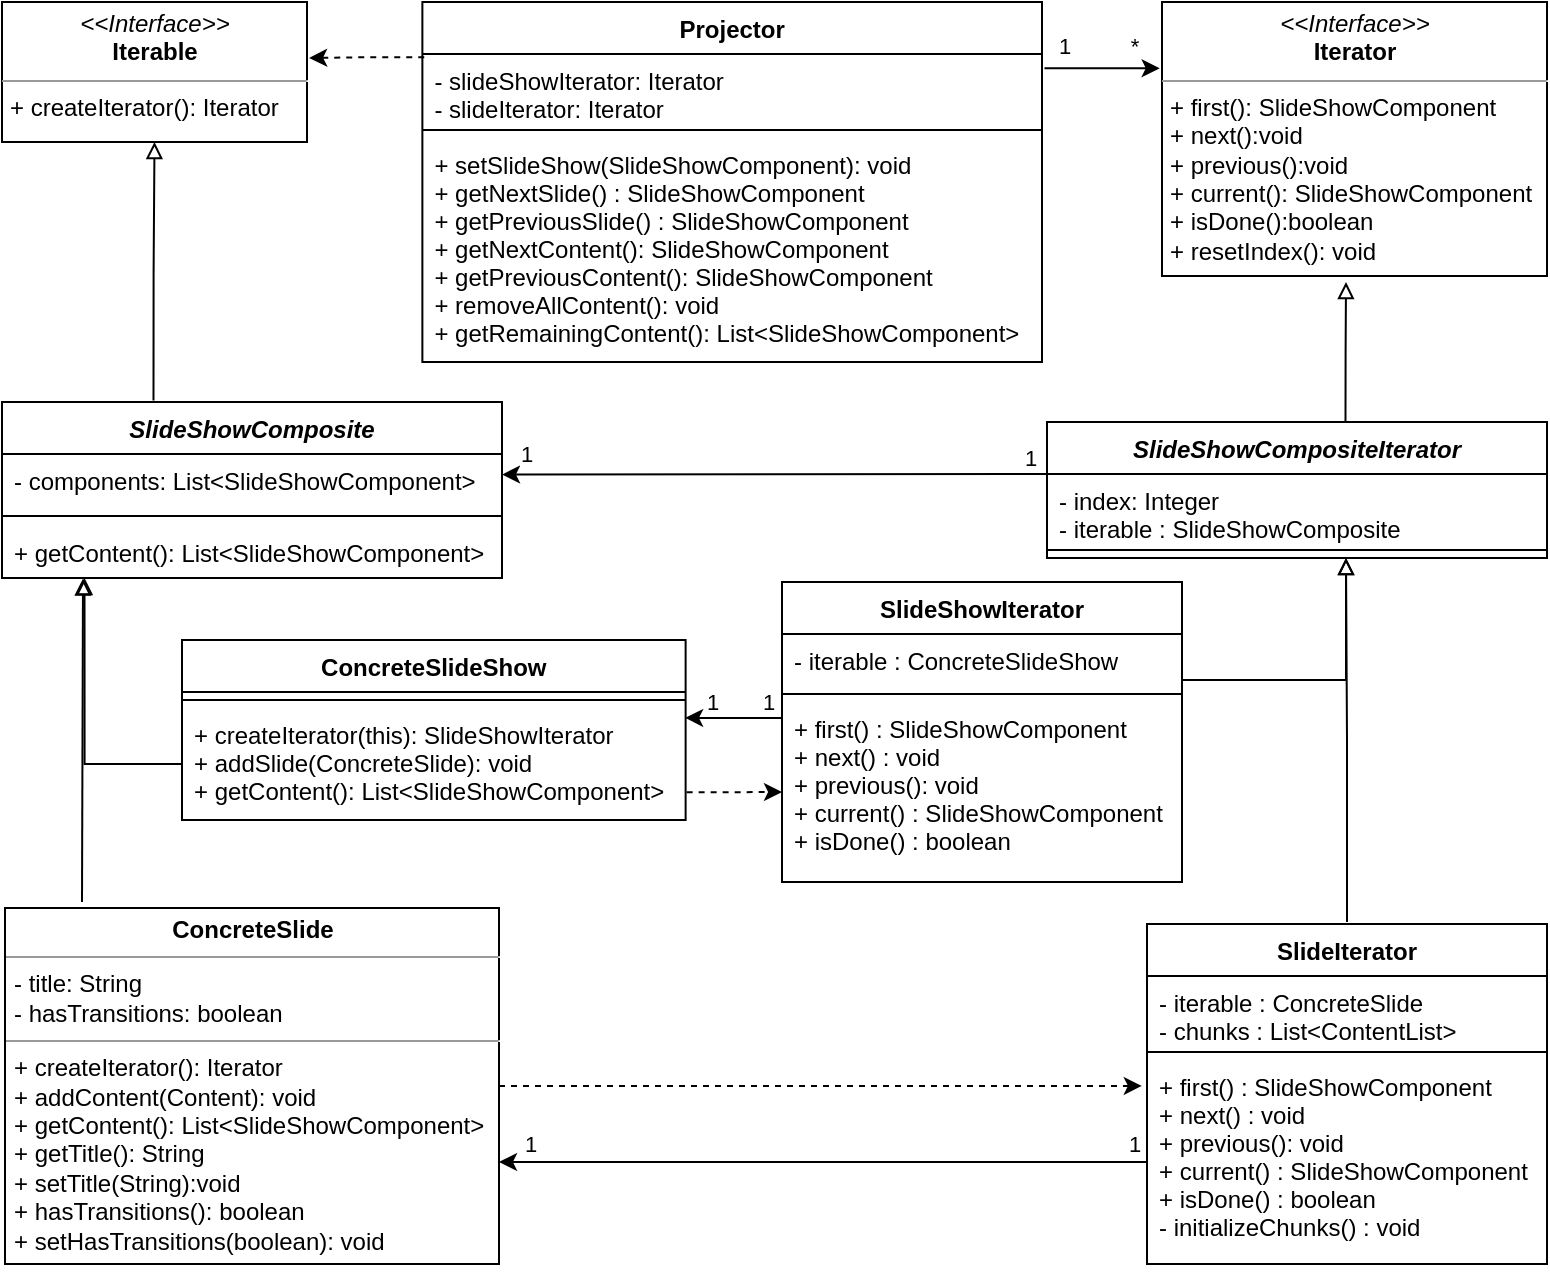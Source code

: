 <mxfile version="20.5.1" type="device"><diagram id="nu0h5G_7HWd4oN_Bfrd5" name="Page-1"><mxGraphModel dx="1821" dy="897" grid="1" gridSize="10" guides="1" tooltips="1" connect="1" arrows="1" fold="1" page="1" pageScale="1" pageWidth="1654" pageHeight="2336" math="0" shadow="0"><root><mxCell id="0"/><mxCell id="1" parent="0"/><mxCell id="w4Eiay8KkTctyFGp3cBa-47" value="SlideShowIterator" style="swimlane;fontStyle=1;align=center;verticalAlign=top;childLayout=stackLayout;horizontal=1;startSize=26;horizontalStack=0;resizeParent=1;resizeParentMax=0;resizeLast=0;collapsible=1;marginBottom=0;" vertex="1" parent="1"><mxGeometry x="1070" y="310" width="200" height="150" as="geometry"/></mxCell><mxCell id="w4Eiay8KkTctyFGp3cBa-48" value="- iterable : ConcreteSlideShow" style="text;strokeColor=none;fillColor=none;align=left;verticalAlign=top;spacingLeft=4;spacingRight=4;overflow=hidden;rotatable=0;points=[[0,0.5],[1,0.5]];portConstraint=eastwest;" vertex="1" parent="w4Eiay8KkTctyFGp3cBa-47"><mxGeometry y="26" width="200" height="26" as="geometry"/></mxCell><mxCell id="w4Eiay8KkTctyFGp3cBa-49" value="" style="line;strokeWidth=1;fillColor=none;align=left;verticalAlign=middle;spacingTop=-1;spacingLeft=3;spacingRight=3;rotatable=0;labelPosition=right;points=[];portConstraint=eastwest;strokeColor=inherit;" vertex="1" parent="w4Eiay8KkTctyFGp3cBa-47"><mxGeometry y="52" width="200" height="8" as="geometry"/></mxCell><mxCell id="w4Eiay8KkTctyFGp3cBa-50" value="+ first() : SlideShowComponent&#10;+ next() : void&#10;+ previous(): void&#10;+ current() : SlideShowComponent&#10;+ isDone() : boolean" style="text;strokeColor=none;fillColor=none;align=left;verticalAlign=top;spacingLeft=4;spacingRight=4;overflow=hidden;rotatable=0;points=[[0,0.5],[1,0.5]];portConstraint=eastwest;" vertex="1" parent="w4Eiay8KkTctyFGp3cBa-47"><mxGeometry y="60" width="200" height="90" as="geometry"/></mxCell><mxCell id="w4Eiay8KkTctyFGp3cBa-1" style="edgeStyle=orthogonalEdgeStyle;rounded=0;orthogonalLoop=1;jettySize=auto;html=1;startArrow=none;startFill=0;endArrow=block;endFill=0;entryX=0.5;entryY=1;entryDx=0;entryDy=0;exitX=0.303;exitY=-0.008;exitDx=0;exitDy=0;exitPerimeter=0;" edge="1" parent="1" source="w4Eiay8KkTctyFGp3cBa-51" target="w4Eiay8KkTctyFGp3cBa-25"><mxGeometry relative="1" as="geometry"><mxPoint x="848.19" y="118" as="targetPoint"/><mxPoint x="690.625" y="151" as="sourcePoint"/></mxGeometry></mxCell><mxCell id="w4Eiay8KkTctyFGp3cBa-17" value="" style="edgeStyle=orthogonalEdgeStyle;rounded=0;orthogonalLoop=1;jettySize=auto;html=1;endArrow=classic;endFill=1;exitX=1.004;exitY=0.209;exitDx=0;exitDy=0;exitPerimeter=0;entryX=-0.006;entryY=0.242;entryDx=0;entryDy=0;entryPerimeter=0;" edge="1" parent="1" source="w4Eiay8KkTctyFGp3cBa-22" target="w4Eiay8KkTctyFGp3cBa-26"><mxGeometry x="-0.868" y="4" relative="1" as="geometry"><mxPoint x="1170" y="74.81" as="sourcePoint"/><mxPoint x="1236" y="73" as="targetPoint"/><mxPoint as="offset"/><Array as="points"><mxPoint x="1220" y="53"/><mxPoint x="1220" y="53"/></Array></mxGeometry></mxCell><mxCell id="w4Eiay8KkTctyFGp3cBa-18" value="*" style="edgeLabel;html=1;align=center;verticalAlign=middle;resizable=0;points=[];" vertex="1" connectable="0" parent="w4Eiay8KkTctyFGp3cBa-17"><mxGeometry x="0.733" y="-1" relative="1" as="geometry"><mxPoint x="-5" y="-12" as="offset"/></mxGeometry></mxCell><mxCell id="w4Eiay8KkTctyFGp3cBa-19" value="1" style="edgeLabel;html=1;align=center;verticalAlign=middle;resizable=0;points=[];" vertex="1" connectable="0" parent="w4Eiay8KkTctyFGp3cBa-17"><mxGeometry x="-0.484" y="1" relative="1" as="geometry"><mxPoint x="-5" y="-10" as="offset"/></mxGeometry></mxCell><mxCell id="w4Eiay8KkTctyFGp3cBa-20" style="edgeStyle=orthogonalEdgeStyle;rounded=0;orthogonalLoop=1;jettySize=auto;html=1;entryX=1.007;entryY=0.4;entryDx=0;entryDy=0;entryPerimeter=0;endArrow=classic;endFill=1;dashed=1;exitX=0.003;exitY=0.048;exitDx=0;exitDy=0;exitPerimeter=0;" edge="1" parent="1" source="w4Eiay8KkTctyFGp3cBa-22" target="w4Eiay8KkTctyFGp3cBa-25"><mxGeometry relative="1" as="geometry"/></mxCell><mxCell id="w4Eiay8KkTctyFGp3cBa-21" value="Projector" style="swimlane;fontStyle=1;align=center;verticalAlign=top;childLayout=stackLayout;horizontal=1;startSize=26;horizontalStack=0;resizeParent=1;resizeParentMax=0;resizeLast=0;collapsible=1;marginBottom=0;" vertex="1" parent="1"><mxGeometry x="890.19" y="20" width="309.81" height="180" as="geometry"/></mxCell><mxCell id="w4Eiay8KkTctyFGp3cBa-22" value="- slideShowIterator: Iterator&#10;- slideIterator: Iterator" style="text;strokeColor=none;fillColor=none;align=left;verticalAlign=top;spacingLeft=4;spacingRight=4;overflow=hidden;rotatable=0;points=[[0,0.5],[1,0.5]];portConstraint=eastwest;" vertex="1" parent="w4Eiay8KkTctyFGp3cBa-21"><mxGeometry y="26" width="309.81" height="34" as="geometry"/></mxCell><mxCell id="w4Eiay8KkTctyFGp3cBa-23" value="" style="line;strokeWidth=1;fillColor=none;align=left;verticalAlign=middle;spacingTop=-1;spacingLeft=3;spacingRight=3;rotatable=0;labelPosition=right;points=[];portConstraint=eastwest;strokeColor=inherit;" vertex="1" parent="w4Eiay8KkTctyFGp3cBa-21"><mxGeometry y="60" width="309.81" height="8" as="geometry"/></mxCell><mxCell id="w4Eiay8KkTctyFGp3cBa-24" value="+ setSlideShow(SlideShowComponent): void&#10;+ getNextSlide() : SlideShowComponent&#10;+ getPreviousSlide() : SlideShowComponent&#10;+ getNextContent(): SlideShowComponent&#10;+ getPreviousContent(): SlideShowComponent&#10;+ removeAllContent(): void&#10;+ getRemainingContent(): List&lt;SlideShowComponent&gt;" style="text;strokeColor=none;fillColor=none;align=left;verticalAlign=top;spacingLeft=4;spacingRight=4;overflow=hidden;rotatable=0;points=[[0,0.5],[1,0.5]];portConstraint=eastwest;" vertex="1" parent="w4Eiay8KkTctyFGp3cBa-21"><mxGeometry y="68" width="309.81" height="112" as="geometry"/></mxCell><mxCell id="w4Eiay8KkTctyFGp3cBa-25" value="&lt;p style=&quot;margin:0px;margin-top:4px;text-align:center;&quot;&gt;&lt;i&gt;&amp;lt;&amp;lt;Interface&amp;gt;&amp;gt;&lt;/i&gt;&lt;br&gt;&lt;b&gt;Iterable&lt;/b&gt;&lt;/p&gt;&lt;hr size=&quot;1&quot;&gt;&lt;p style=&quot;margin:0px;margin-left:4px;&quot;&gt;+ createIterator(): Iterator&lt;/p&gt;&lt;p style=&quot;margin:0px;margin-left:4px;&quot;&gt;&lt;br&gt;&lt;/p&gt;" style="verticalAlign=top;align=left;overflow=fill;fontSize=12;fontFamily=Helvetica;html=1;" vertex="1" parent="1"><mxGeometry x="680" y="20" width="152.5" height="70" as="geometry"/></mxCell><mxCell id="w4Eiay8KkTctyFGp3cBa-26" value="&lt;p style=&quot;margin:0px;margin-top:4px;text-align:center;&quot;&gt;&lt;i&gt;&amp;lt;&amp;lt;Interface&amp;gt;&amp;gt;&lt;/i&gt;&lt;br&gt;&lt;b&gt;Iterator&lt;/b&gt;&lt;/p&gt;&lt;hr size=&quot;1&quot;&gt;&lt;p style=&quot;margin:0px;margin-left:4px;&quot;&gt;+ first(): SlideShowComponent&lt;br style=&quot;padding: 0px; margin: 0px;&quot;&gt;+ next():void&lt;/p&gt;&lt;p style=&quot;margin:0px;margin-left:4px;&quot;&gt;+ previous():void&lt;br style=&quot;padding: 0px; margin: 0px;&quot;&gt;+ current(): SlideShowComponent&lt;br style=&quot;padding: 0px; margin: 0px;&quot;&gt;+ isDone():boolean&lt;br&gt;&lt;/p&gt;&lt;p style=&quot;margin:0px;margin-left:4px;&quot;&gt;+ resetIndex(): void&lt;/p&gt;&lt;p style=&quot;margin:0px;margin-left:4px;&quot;&gt;&lt;br&gt;&lt;/p&gt;" style="verticalAlign=top;align=left;overflow=fill;fontSize=12;fontFamily=Helvetica;html=1;" vertex="1" parent="1"><mxGeometry x="1260" y="20" width="192.5" height="137" as="geometry"/></mxCell><mxCell id="w4Eiay8KkTctyFGp3cBa-27" style="edgeStyle=orthogonalEdgeStyle;rounded=0;orthogonalLoop=1;jettySize=auto;html=1;startArrow=none;startFill=0;endArrow=block;endFill=0;exitX=0.597;exitY=-0.001;exitDx=0;exitDy=0;exitPerimeter=0;" edge="1" parent="1" source="w4Eiay8KkTctyFGp3cBa-28"><mxGeometry relative="1" as="geometry"><mxPoint x="1352" y="160" as="targetPoint"/></mxGeometry></mxCell><mxCell id="w4Eiay8KkTctyFGp3cBa-28" value="SlideShowCompositeIterator" style="swimlane;fontStyle=3;align=center;verticalAlign=top;childLayout=stackLayout;horizontal=1;startSize=26;horizontalStack=0;resizeParent=1;resizeParentMax=0;resizeLast=0;collapsible=1;marginBottom=0;" vertex="1" parent="1"><mxGeometry x="1202.5" y="230" width="250" height="68" as="geometry"><mxRectangle x="1030" y="417" width="140" height="30" as="alternateBounds"/></mxGeometry></mxCell><mxCell id="w4Eiay8KkTctyFGp3cBa-29" value="- index: Integer&#10;- iterable : SlideShowComposite" style="text;strokeColor=none;fillColor=none;align=left;verticalAlign=top;spacingLeft=4;spacingRight=4;overflow=hidden;rotatable=0;points=[[0,0.5],[1,0.5]];portConstraint=eastwest;" vertex="1" parent="w4Eiay8KkTctyFGp3cBa-28"><mxGeometry y="26" width="250" height="34" as="geometry"/></mxCell><mxCell id="w4Eiay8KkTctyFGp3cBa-30" value="" style="line;strokeWidth=1;fillColor=none;align=left;verticalAlign=middle;spacingTop=-1;spacingLeft=3;spacingRight=3;rotatable=0;labelPosition=right;points=[];portConstraint=eastwest;strokeColor=inherit;" vertex="1" parent="w4Eiay8KkTctyFGp3cBa-28"><mxGeometry y="60" width="250" height="8" as="geometry"/></mxCell><mxCell id="w4Eiay8KkTctyFGp3cBa-31" style="edgeStyle=orthogonalEdgeStyle;rounded=0;orthogonalLoop=1;jettySize=auto;html=1;entryX=0.165;entryY=1.001;entryDx=0;entryDy=0;entryPerimeter=0;endArrow=block;endFill=0;exitX=0;exitY=0.5;exitDx=0;exitDy=0;" edge="1" parent="1" source="w4Eiay8KkTctyFGp3cBa-34" target="w4Eiay8KkTctyFGp3cBa-54"><mxGeometry relative="1" as="geometry"><mxPoint x="1200" y="531" as="sourcePoint"/><Array as="points"><mxPoint x="721" y="401"/></Array></mxGeometry></mxCell><mxCell id="w4Eiay8KkTctyFGp3cBa-65" style="edgeStyle=orthogonalEdgeStyle;rounded=0;orthogonalLoop=1;jettySize=auto;html=1;entryX=0;entryY=0.5;entryDx=0;entryDy=0;dashed=1;exitX=1.002;exitY=0.752;exitDx=0;exitDy=0;exitPerimeter=0;" edge="1" parent="1" source="w4Eiay8KkTctyFGp3cBa-34" target="w4Eiay8KkTctyFGp3cBa-50"><mxGeometry relative="1" as="geometry"/></mxCell><mxCell id="w4Eiay8KkTctyFGp3cBa-32" value="ConcreteSlideShow" style="swimlane;fontStyle=1;align=center;verticalAlign=top;childLayout=stackLayout;horizontal=1;startSize=26;horizontalStack=0;resizeParent=1;resizeParentMax=0;resizeLast=0;collapsible=1;marginBottom=0;" vertex="1" parent="1"><mxGeometry x="770" y="339" width="251.81" height="90" as="geometry"><mxRectangle x="860" y="859" width="150" height="30" as="alternateBounds"/></mxGeometry></mxCell><mxCell id="w4Eiay8KkTctyFGp3cBa-33" value="" style="line;strokeWidth=1;fillColor=none;align=left;verticalAlign=middle;spacingTop=-1;spacingLeft=3;spacingRight=3;rotatable=0;labelPosition=right;points=[];portConstraint=eastwest;strokeColor=inherit;" vertex="1" parent="w4Eiay8KkTctyFGp3cBa-32"><mxGeometry y="26" width="251.81" height="8" as="geometry"/></mxCell><mxCell id="w4Eiay8KkTctyFGp3cBa-34" value="+ createIterator(this): SlideShowIterator&#10;+ addSlide(ConcreteSlide): void&#10;+ getContent(): List&lt;SlideShowComponent&gt; " style="text;strokeColor=none;fillColor=none;align=left;verticalAlign=top;spacingLeft=4;spacingRight=4;overflow=hidden;rotatable=0;points=[[0,0.5],[1,0.5]];portConstraint=eastwest;" vertex="1" parent="w4Eiay8KkTctyFGp3cBa-32"><mxGeometry y="34" width="251.81" height="56" as="geometry"/></mxCell><mxCell id="w4Eiay8KkTctyFGp3cBa-36" style="edgeStyle=orthogonalEdgeStyle;rounded=0;orthogonalLoop=1;jettySize=auto;html=1;endArrow=classic;endFill=1;entryX=0.999;entryY=0.088;entryDx=0;entryDy=0;entryPerimeter=0;exitX=0.002;exitY=0.089;exitDx=0;exitDy=0;exitPerimeter=0;" edge="1" parent="1" source="w4Eiay8KkTctyFGp3cBa-50" target="w4Eiay8KkTctyFGp3cBa-34"><mxGeometry relative="1" as="geometry"><mxPoint x="1110" y="390" as="sourcePoint"/><Array as="points"/><mxPoint x="1334" y="534" as="targetPoint"/></mxGeometry></mxCell><mxCell id="w4Eiay8KkTctyFGp3cBa-37" value="1" style="edgeLabel;html=1;align=center;verticalAlign=middle;resizable=0;points=[];" vertex="1" connectable="0" parent="w4Eiay8KkTctyFGp3cBa-36"><mxGeometry x="-0.822" y="1" relative="1" as="geometry"><mxPoint x="-3" y="-9" as="offset"/></mxGeometry></mxCell><mxCell id="w4Eiay8KkTctyFGp3cBa-38" value="1" style="edgeLabel;html=1;align=center;verticalAlign=middle;resizable=0;points=[];" vertex="1" connectable="0" parent="w4Eiay8KkTctyFGp3cBa-36"><mxGeometry x="0.655" relative="1" as="geometry"><mxPoint x="5" y="-8" as="offset"/></mxGeometry></mxCell><mxCell id="w4Eiay8KkTctyFGp3cBa-39" style="edgeStyle=orthogonalEdgeStyle;rounded=0;orthogonalLoop=1;jettySize=auto;html=1;entryX=0.598;entryY=1;entryDx=0;entryDy=0;endArrow=block;endFill=0;entryPerimeter=0;exitX=0.999;exitY=0.886;exitDx=0;exitDy=0;exitPerimeter=0;" edge="1" parent="1" source="w4Eiay8KkTctyFGp3cBa-48" target="w4Eiay8KkTctyFGp3cBa-30"><mxGeometry relative="1" as="geometry"><mxPoint x="1350" y="330" as="sourcePoint"/><Array as="points"><mxPoint x="1352" y="359"/></Array></mxGeometry></mxCell><mxCell id="w4Eiay8KkTctyFGp3cBa-40" style="edgeStyle=orthogonalEdgeStyle;rounded=0;orthogonalLoop=1;jettySize=auto;html=1;startArrow=none;startFill=0;endArrow=classic;endFill=1;entryX=1;entryY=0.395;entryDx=0;entryDy=0;entryPerimeter=0;" edge="1" parent="1" target="w4Eiay8KkTctyFGp3cBa-52"><mxGeometry relative="1" as="geometry"><mxPoint x="1202" y="256" as="sourcePoint"/><mxPoint x="1020" y="240" as="targetPoint"/><Array as="points"><mxPoint x="1202" y="256"/></Array></mxGeometry></mxCell><mxCell id="w4Eiay8KkTctyFGp3cBa-41" value="1" style="edgeLabel;html=1;align=center;verticalAlign=middle;resizable=0;points=[];" vertex="1" connectable="0" parent="w4Eiay8KkTctyFGp3cBa-40"><mxGeometry x="-0.883" y="-2" relative="1" as="geometry"><mxPoint x="8" y="-6" as="offset"/></mxGeometry></mxCell><mxCell id="w4Eiay8KkTctyFGp3cBa-42" value="1" style="edgeLabel;html=1;align=center;verticalAlign=middle;resizable=0;points=[];" vertex="1" connectable="0" parent="w4Eiay8KkTctyFGp3cBa-40"><mxGeometry x="0.865" y="-2" relative="1" as="geometry"><mxPoint x="-7" y="-9" as="offset"/></mxGeometry></mxCell><mxCell id="w4Eiay8KkTctyFGp3cBa-45" style="edgeStyle=orthogonalEdgeStyle;rounded=0;orthogonalLoop=1;jettySize=auto;html=1;entryX=0.162;entryY=1.008;entryDx=0;entryDy=0;endArrow=block;endFill=0;entryPerimeter=0;" edge="1" parent="1" target="w4Eiay8KkTctyFGp3cBa-54"><mxGeometry relative="1" as="geometry"><mxPoint x="720" y="470" as="sourcePoint"/></mxGeometry></mxCell><mxCell id="w4Eiay8KkTctyFGp3cBa-64" style="edgeStyle=orthogonalEdgeStyle;rounded=0;orthogonalLoop=1;jettySize=auto;html=1;entryX=-0.013;entryY=0.127;entryDx=0;entryDy=0;entryPerimeter=0;dashed=1;" edge="1" parent="1" source="w4Eiay8KkTctyFGp3cBa-46" target="w4Eiay8KkTctyFGp3cBa-62"><mxGeometry relative="1" as="geometry"/></mxCell><mxCell id="w4Eiay8KkTctyFGp3cBa-46" value="&lt;p style=&quot;margin:0px;margin-top:4px;text-align:center;&quot;&gt;&lt;b&gt;ConcreteSlide&lt;/b&gt;&lt;/p&gt;&lt;hr size=&quot;1&quot;&gt;&lt;p style=&quot;margin:0px;margin-left:4px;&quot;&gt;- title: String&lt;/p&gt;&lt;p style=&quot;margin:0px;margin-left:4px;&quot;&gt;- hasTransitions: boolean&lt;/p&gt;&lt;hr size=&quot;1&quot;&gt;&lt;p style=&quot;margin: 0px 0px 0px 4px;&quot;&gt;+ createIterator(): Iterator&lt;/p&gt;&lt;p style=&quot;margin:0px;margin-left:4px;&quot;&gt;+ addContent(Content): void&lt;/p&gt;&lt;p style=&quot;margin:0px;margin-left:4px;&quot;&gt;+ getContent(): List&amp;lt;SlideShowComponent&amp;gt;&lt;br&gt;&lt;/p&gt;&lt;p style=&quot;margin:0px;margin-left:4px;&quot;&gt;&lt;span style=&quot;background-color: initial;&quot;&gt;+ getTitle(): String&lt;/span&gt;&lt;br&gt;&lt;/p&gt;&lt;p style=&quot;margin:0px;margin-left:4px;&quot;&gt;&lt;span style=&quot;background-color: initial;&quot;&gt;+ setTitle(String):void&lt;/span&gt;&lt;/p&gt;&lt;p style=&quot;margin:0px;margin-left:4px;&quot;&gt;&lt;span style=&quot;background-color: initial;&quot;&gt;+ hasTransitions(): boolean&lt;/span&gt;&lt;/p&gt;&lt;p style=&quot;margin:0px;margin-left:4px;&quot;&gt;&lt;span style=&quot;background-color: initial;&quot;&gt;+ setHasTransitions(boolean): void&lt;/span&gt;&lt;/p&gt;" style="verticalAlign=top;align=left;overflow=fill;fontSize=12;fontFamily=Helvetica;html=1;strokeColor=default;fillColor=default;" vertex="1" parent="1"><mxGeometry x="681.5" y="473" width="247" height="178" as="geometry"/></mxCell><mxCell id="w4Eiay8KkTctyFGp3cBa-51" value="SlideShowComposite" style="swimlane;fontStyle=3;align=center;verticalAlign=top;childLayout=stackLayout;horizontal=1;startSize=26;horizontalStack=0;resizeParent=1;resizeParentMax=0;resizeLast=0;collapsible=1;marginBottom=0;" vertex="1" parent="1"><mxGeometry x="680" y="220" width="250" height="88" as="geometry"/></mxCell><mxCell id="w4Eiay8KkTctyFGp3cBa-52" value="- components: List&lt;SlideShowComponent&gt;" style="text;strokeColor=none;fillColor=none;align=left;verticalAlign=top;spacingLeft=4;spacingRight=4;overflow=hidden;rotatable=0;points=[[0,0.5],[1,0.5]];portConstraint=eastwest;" vertex="1" parent="w4Eiay8KkTctyFGp3cBa-51"><mxGeometry y="26" width="250" height="26" as="geometry"/></mxCell><mxCell id="w4Eiay8KkTctyFGp3cBa-53" value="" style="line;strokeWidth=1;fillColor=none;align=left;verticalAlign=middle;spacingTop=-1;spacingLeft=3;spacingRight=3;rotatable=0;labelPosition=right;points=[];portConstraint=eastwest;strokeColor=inherit;" vertex="1" parent="w4Eiay8KkTctyFGp3cBa-51"><mxGeometry y="52" width="250" height="10" as="geometry"/></mxCell><mxCell id="w4Eiay8KkTctyFGp3cBa-54" value="+ getContent(): List&lt;SlideShowComponent&gt;" style="text;strokeColor=none;fillColor=none;align=left;verticalAlign=top;spacingLeft=4;spacingRight=4;overflow=hidden;rotatable=0;points=[[0,0.5],[1,0.5]];portConstraint=eastwest;" vertex="1" parent="w4Eiay8KkTctyFGp3cBa-51"><mxGeometry y="62" width="250" height="26" as="geometry"/></mxCell><mxCell id="w4Eiay8KkTctyFGp3cBa-55" style="edgeStyle=orthogonalEdgeStyle;rounded=0;orthogonalLoop=1;jettySize=auto;html=1;endArrow=block;endFill=0;" edge="1" parent="1"><mxGeometry relative="1" as="geometry"><mxPoint x="1352" y="298" as="targetPoint"/><mxPoint x="1352.505" y="480" as="sourcePoint"/><Array as="points"><mxPoint x="1352" y="389"/><mxPoint x="1352" y="389"/></Array></mxGeometry></mxCell><mxCell id="w4Eiay8KkTctyFGp3cBa-56" style="edgeStyle=orthogonalEdgeStyle;rounded=0;orthogonalLoop=1;jettySize=auto;html=1;endArrow=classic;endFill=1;exitX=0;exitY=0.5;exitDx=0;exitDy=0;" edge="1" parent="1" source="w4Eiay8KkTctyFGp3cBa-62" target="w4Eiay8KkTctyFGp3cBa-46"><mxGeometry relative="1" as="geometry"><Array as="points"><mxPoint x="930" y="600"/><mxPoint x="930" y="600"/></Array><mxPoint x="1380" y="626" as="sourcePoint"/><mxPoint x="930" y="600" as="targetPoint"/></mxGeometry></mxCell><mxCell id="w4Eiay8KkTctyFGp3cBa-57" value="1" style="edgeLabel;html=1;align=center;verticalAlign=middle;resizable=0;points=[];" vertex="1" connectable="0" parent="w4Eiay8KkTctyFGp3cBa-56"><mxGeometry x="-0.969" y="1" relative="1" as="geometry"><mxPoint x="-2" y="-10" as="offset"/></mxGeometry></mxCell><mxCell id="w4Eiay8KkTctyFGp3cBa-58" value="1" style="edgeLabel;html=1;align=center;verticalAlign=middle;resizable=0;points=[];" vertex="1" connectable="0" parent="w4Eiay8KkTctyFGp3cBa-56"><mxGeometry x="0.939" relative="1" as="geometry"><mxPoint x="5" y="-9" as="offset"/></mxGeometry></mxCell><mxCell id="w4Eiay8KkTctyFGp3cBa-59" value="SlideIterator" style="swimlane;fontStyle=1;align=center;verticalAlign=top;childLayout=stackLayout;horizontal=1;startSize=26;horizontalStack=0;resizeParent=1;resizeParentMax=0;resizeLast=0;collapsible=1;marginBottom=0;" vertex="1" parent="1"><mxGeometry x="1252.5" y="481" width="200" height="170" as="geometry"/></mxCell><mxCell id="w4Eiay8KkTctyFGp3cBa-60" value="- iterable : ConcreteSlide&#10;- chunks : List&lt;ContentList&gt;" style="text;strokeColor=none;fillColor=none;align=left;verticalAlign=top;spacingLeft=4;spacingRight=4;overflow=hidden;rotatable=0;points=[[0,0.5],[1,0.5]];portConstraint=eastwest;" vertex="1" parent="w4Eiay8KkTctyFGp3cBa-59"><mxGeometry y="26" width="200" height="34" as="geometry"/></mxCell><mxCell id="w4Eiay8KkTctyFGp3cBa-61" value="" style="line;strokeWidth=1;fillColor=none;align=left;verticalAlign=middle;spacingTop=-1;spacingLeft=3;spacingRight=3;rotatable=0;labelPosition=right;points=[];portConstraint=eastwest;strokeColor=inherit;" vertex="1" parent="w4Eiay8KkTctyFGp3cBa-59"><mxGeometry y="60" width="200" height="8" as="geometry"/></mxCell><mxCell id="w4Eiay8KkTctyFGp3cBa-62" value="+ first() : SlideShowComponent&#10;+ next() : void&#10;+ previous(): void&#10;+ current() : SlideShowComponent&#10;+ isDone() : boolean&#10;- initializeChunks() : void" style="text;strokeColor=none;fillColor=none;align=left;verticalAlign=top;spacingLeft=4;spacingRight=4;overflow=hidden;rotatable=0;points=[[0,0.5],[1,0.5]];portConstraint=eastwest;" vertex="1" parent="w4Eiay8KkTctyFGp3cBa-59"><mxGeometry y="68" width="200" height="102" as="geometry"/></mxCell></root></mxGraphModel></diagram></mxfile>